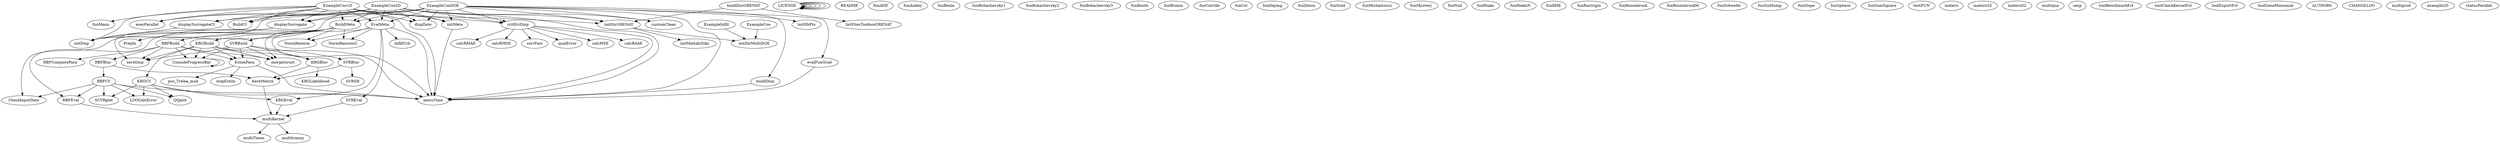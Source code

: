 /* Created by mdot for Matlab */
digraph m2html {
  ExampleUse1D -> funManu;
  ExampleUse1D -> initDirGRENAT;
  ExampleUse1D -> BuildCI;
  ExampleUse1D -> critErrDisp;
  ExampleUse1D -> dispDate;
  ExampleUse1D -> displaySurrogate;
  ExampleUse1D -> displaySurrogateCI;
  ExampleUse1D -> initDisp;
  ExampleUse1D -> initMeta;
  ExampleUse1D -> BuildMeta;
  ExampleUse1D -> EvalMeta;
  ExampleUse1D -> execParallel;
  ExampleUse1D -> mesuTime;
  ExampleUse2D -> initDirGRENAT;
  ExampleUse2D -> BuildCI;
  ExampleUse2D -> critErrDisp;
  ExampleUse2D -> dispDate;
  ExampleUse2D -> displaySurrogate;
  ExampleUse2D -> displaySurrogateCI;
  ExampleUse2D -> initDisp;
  ExampleUse2D -> initMeta;
  ExampleUse2D -> BuildMeta;
  ExampleUse2D -> EvalMeta;
  ExampleUse2D -> customClean;
  ExampleUse2D -> execParallel;
  ExampleUse2D -> mesuTime;
  ExampleUseDOE -> initDirGRENAT;
  ExampleUseDOE -> BuildCI;
  ExampleUseDOE -> critErrDisp;
  ExampleUseDOE -> dispDate;
  ExampleUseDOE -> displaySurrogate;
  ExampleUseDOE -> displaySurrogateCI;
  ExampleUseDOE -> initDisp;
  ExampleUseDOE -> initMeta;
  ExampleUseDOE -> initNbPts;
  ExampleUseDOE -> BuildMeta;
  ExampleUseDOE -> EvalMeta;
  ExampleUseDOE -> buildDisp;
  ExampleUseDOE -> customClean;
  ExampleUseDOE -> evalFunGrad;
  ExampleUseDOE -> execParallel;
  ExampleUseDOE -> mesuTime;
  LICENSE -> LICENSE;
  LICENSE -> LICENSE;
  LICENSE -> LICENSE;
  initDirGRENAT -> initDirMultiDOE;
  initDirGRENAT -> initMatlab2tikz;
  critErrDisp -> calcMSE;
  critErrDisp -> calcRAAE;
  critErrDisp -> calcRMAE;
  critErrDisp -> calcRMSE;
  critErrDisp -> corrFact;
  critErrDisp -> qualError;
  critErrDisp -> mesuTime;
  displaySurrogate -> saveDisp;
  displaySurrogate -> initDisp;
  displaySurrogateCI -> initDisp;
  initMeta -> mesuTime;
  multiKernel -> multiTimes;
  multiKernel -> multitransp;
  ConsoleProgressBar -> ConsoleProgressBar;
  ExampleInfill -> initDirMultiDOE;
  ExampleUse -> initDirMultiDOE;
  LICENSE -> LICENSE;
  LICENSE -> LICENSE;
  LICENSE -> LICENSE;
  BuildMeta -> mergestruct;
  BuildMeta -> KRGBuild;
  BuildMeta -> PrepIn;
  BuildMeta -> RBFBuild;
  BuildMeta -> SVRBuild;
  BuildMeta -> CheckInputData;
  BuildMeta -> NormRenorm;
  BuildMeta -> NormRenormG;
  BuildMeta -> mesuTime;
  EstimPara -> pso_Trelea_mod;
  EstimPara -> stopEstim;
  EstimPara -> mesuTime;
  EvalMeta -> InfillCrit;
  EvalMeta -> KRGEval;
  EvalMeta -> RBFEval;
  EvalMeta -> SVREval;
  EvalMeta -> NormRenorm;
  EvalMeta -> NormRenormG;
  EvalMeta -> mesuTime;
  KRGBloc -> KRGLikelihood;
  KRGBloc -> KernMatrix;
  KRGBuild -> saveDisp;
  KRGBuild -> ConsoleProgressBar;
  KRGBuild -> mergestruct;
  KRGBuild -> EstimPara;
  KRGBuild -> KRGBloc;
  KRGBuild -> KRGCV;
  KRGBuild -> mesuTime;
  KRGCV -> LOOCalcError;
  KRGCV -> QQplot;
  KRGCV -> SCVRplot;
  KRGCV -> KRGEval;
  KRGCV -> mesuTime;
  KRGEval -> multiKernel;
  KernMatrix -> multiKernel;
  RBFBloc -> KernMatrix;
  RBFBloc -> RBFCV;
  RBFBuild -> saveDisp;
  RBFBuild -> ConsoleProgressBar;
  RBFBuild -> mergestruct;
  RBFBuild -> EstimPara;
  RBFBuild -> RBFBloc;
  RBFBuild -> RBFComputePara;
  RBFCV -> LOOCalcError;
  RBFCV -> QQplot;
  RBFCV -> SCVRplot;
  RBFCV -> RBFEval;
  RBFCV -> CheckInputData;
  RBFCV -> mesuTime;
  RBFEval -> multiKernel;
  SVRBloc -> KernMatrix;
  SVRBloc -> SVRSB;
  SVRBuild -> saveDisp;
  SVRBuild -> ConsoleProgressBar;
  SVRBuild -> mergestruct;
  SVRBuild -> EstimPara;
  SVRBuild -> KRGBloc;
  SVRBuild -> SVRBloc;
  SVREval -> multiKernel;
  buildDisp -> mesuTime;
  buildDocGRENAT -> initDirGRENAT;
  buildDocGRENAT -> listFilesToolboxGRENAT;
  evalFunGrad -> mesuTime;

  ExampleUse1D [URL="GRENAT/ExampleUse1D.html"];
  ExampleUse2D [URL="GRENAT/ExampleUse2D.html"];
  ExampleUseDOE [URL="GRENAT/ExampleUseDOE.html"];
  LICENSE [URL="GRENAT/LICENSE.html"];
  README [URL="GRENAT/README.html"];
  funAHE [URL="GRENAT/funTest/funAHE.html"];
  funAckley [URL="GRENAT/funTest/funAckley.html"];
  funBeale [URL="GRENAT/funTest/funBeale.html"];
  funBohachevsky1 [URL="GRENAT/funTest/funBohachevsky1.html"];
  funBohachevsky2 [URL="GRENAT/funTest/funBohachevsky2.html"];
  funBohachevsky3 [URL="GRENAT/funTest/funBohachevsky3.html"];
  funBooth [URL="GRENAT/funTest/funBooth.html"];
  funBranin [URL="GRENAT/funTest/funBranin.html"];
  funColville [URL="GRENAT/funTest/funColville.html"];
  funCst [URL="GRENAT/funTest/funCst.html"];
  funDejong [URL="GRENAT/funTest/funDejong.html"];
  funDixon [URL="GRENAT/funTest/funDixon.html"];
  funGold [URL="GRENAT/funTest/funGold.html"];
  funManu [URL="GRENAT/funTest/funManu.html"];
  funMichalewicz [URL="GRENAT/funTest/funMichalewicz.html"];
  funMystery [URL="GRENAT/funTest/funMystery.html"];
  funNull [URL="GRENAT/funTest/funNull.html"];
  funPeaks [URL="GRENAT/funTest/funPeaks.html"];
  funPeaksN [URL="GRENAT/funTest/funPeaksN.html"];
  funRHE [URL="GRENAT/funTest/funRHE.html"];
  funRastrigin [URL="GRENAT/funTest/funRastrigin.html"];
  funRosenbrock [URL="GRENAT/funTest/funRosenbrock.html"];
  funRosenbrockM [URL="GRENAT/funTest/funRosenbrockM.html"];
  funSchwefel [URL="GRENAT/funTest/funSchwefel.html"];
  funSixHump [URL="GRENAT/funTest/funSixHump.html"];
  funSlope [URL="GRENAT/funTest/funSlope.html"];
  funSphere [URL="GRENAT/funTest/funSphere.html"];
  funSumSquare [URL="GRENAT/funTest/funSumSquare.html"];
  testFUN [URL="GRENAT/funTest/testFUN.html"];
  initDirGRENAT [URL="GRENAT/initDirGRENAT.html"];
  BuildCI [URL="GRENAT/src/crit/BuildCI.html"];
  InfillCrit [URL="GRENAT/src/crit/InfillCrit.html"];
  LOOCalcError [URL="GRENAT/src/crit/LOOCalcError.html"];
  calcMSE [URL="GRENAT/src/crit/calcMSE.html"];
  calcRAAE [URL="GRENAT/src/crit/calcRAAE.html"];
  calcRMAE [URL="GRENAT/src/crit/calcRMAE.html"];
  calcRMSE [URL="GRENAT/src/crit/calcRMSE.html"];
  corrFact [URL="GRENAT/src/crit/corrFact.html"];
  critErrDisp [URL="GRENAT/src/crit/critErrDisp.html"];
  qualError [URL="GRENAT/src/crit/qualError.html"];
  QQplot [URL="GRENAT/src/disp/QQplot.html"];
  SCVRplot [URL="GRENAT/src/disp/SCVRplot.html"];
  dispDate [URL="GRENAT/src/disp/dispDate.html"];
  displaySurrogate [URL="GRENAT/src/disp/displaySurrogate.html"];
  displaySurrogateCI [URL="GRENAT/src/disp/displaySurrogateCI.html"];
  saveDisp [URL="GRENAT/src/disp/saveDisp.html"];
  initDisp [URL="GRENAT/src/init/initDisp.html"];
  initMeta [URL="GRENAT/src/init/initMeta.html"];
  initNbPts [URL="GRENAT/src/init/initNbPts.html"];
  matern [URL="GRENAT/src/kernANDfun/matern.html"];
  matern32 [URL="GRENAT/src/kernANDfun/matern32.html"];
  matern52 [URL="GRENAT/src/kernANDfun/matern52.html"];
  multiKernel [URL="GRENAT/src/kernANDfun/multiKernel.html"];
  multiqua [URL="GRENAT/src/kernANDfun/multiqua.html"];
  sexp [URL="GRENAT/src/kernANDfun/sexp.html"];
  toolBenchmarkFct [URL="GRENAT/src/kernANDfun/toolBenchmarkFct.html"];
  toolCheckKernelFct [URL="GRENAT/src/kernANDfun/toolCheckKernelFct.html"];
  toolExportFct [URL="GRENAT/src/kernANDfun/toolExportFct.html"];
  toolGeneMonomial [URL="GRENAT/src/kernANDfun/toolGeneMonomial.html"];
  ConsoleProgressBar [URL="GRENAT/src/libs/ConsoleProgressBar.html"];
  ExampleInfill [URL="GRENAT/src/libs/MultiDOE/ExampleInfill.html"];
  ExampleUse [URL="GRENAT/src/libs/MultiDOE/ExampleUse.html"];
  LICENSE [URL="GRENAT/src/libs/MultiDOE/LICENSE.html"];
  README [URL="GRENAT/src/libs/MultiDOE/README.html"];
  initDirMultiDOE [URL="GRENAT/src/libs/MultiDOE/initDirMultiDOE.html"];
  pso_Trelea_mod [URL="GRENAT/src/libs/PSOt/pso_Trelea_mod.html"];
  initMatlab2tikz [URL="GRENAT/src/libs/initMatlab2tikz.html"];
  AUTHORS [URL="GRENAT/src/libs/matlab2tikz/AUTHORS.html"];
  CHANGELOG [URL="GRENAT/src/libs/matlab2tikz/CHANGELOG.html"];
  LICENSE [URL="GRENAT/src/libs/matlab2tikz/LICENSE.html"];
  README [URL="GRENAT/src/libs/matlab2tikz/README.html"];
  mergestruct [URL="GRENAT/src/libs/mergestruct.html"];
  multiTimes [URL="GRENAT/src/libs/multiTimes.html"];
  multiprod [URL="GRENAT/src/libs/multiprod.html"];
  multitransp [URL="GRENAT/src/libs/multitransp.html"];
  BuildMeta [URL="GRENAT/src/surrogate/BuildMeta.html"];
  EstimPara [URL="GRENAT/src/surrogate/EstimPara.html"];
  EvalMeta [URL="GRENAT/src/surrogate/EvalMeta.html"];
  KRGBloc [URL="GRENAT/src/surrogate/KRGBloc.html"];
  KRGBuild [URL="GRENAT/src/surrogate/KRGBuild.html"];
  KRGCV [URL="GRENAT/src/surrogate/KRGCV.html"];
  KRGEval [URL="GRENAT/src/surrogate/KRGEval.html"];
  KRGLikelihood [URL="GRENAT/src/surrogate/KRGLikelihood.html"];
  KernMatrix [URL="GRENAT/src/surrogate/KernMatrix.html"];
  PrepIn [URL="GRENAT/src/surrogate/PrepIn.html"];
  RBFBloc [URL="GRENAT/src/surrogate/RBFBloc.html"];
  RBFBuild [URL="GRENAT/src/surrogate/RBFBuild.html"];
  RBFCV [URL="GRENAT/src/surrogate/RBFCV.html"];
  RBFComputePara [URL="GRENAT/src/surrogate/RBFComputePara.html"];
  RBFEval [URL="GRENAT/src/surrogate/RBFEval.html"];
  SVRBloc [URL="GRENAT/src/surrogate/SVRBloc.html"];
  SVRBuild [URL="GRENAT/src/surrogate/SVRBuild.html"];
  SVREval [URL="GRENAT/src/surrogate/SVREval.html"];
  SVRSB [URL="GRENAT/src/surrogate/SVRSB.html"];
  stopEstim [URL="GRENAT/src/surrogate/stopEstim.html"];
  CheckInputData [URL="GRENAT/src/various/CheckInputData.html"];
  NormRenorm [URL="GRENAT/src/various/NormRenorm.html"];
  NormRenormG [URL="GRENAT/src/various/NormRenormG.html"];
  buildDisp [URL="GRENAT/src/various/buildDisp.html"];
  buildDocGRENAT [URL="GRENAT/src/various/buildDocGRENAT.html"];
  customClean [URL="GRENAT/src/various/customClean.html"];
  evalFunGrad [URL="GRENAT/src/various/evalFunGrad.html"];
  example2D [URL="GRENAT/src/various/example2D.html"];
  execParallel [URL="GRENAT/src/various/execParallel.html"];
  listFilesToolboxGRENAT [URL="GRENAT/src/various/listFilesToolboxGRENAT.html"];
  mesuTime [URL="GRENAT/src/various/mesuTime.html"];
  statusParallel [URL="GRENAT/src/various/statusParallel.html"];
}
